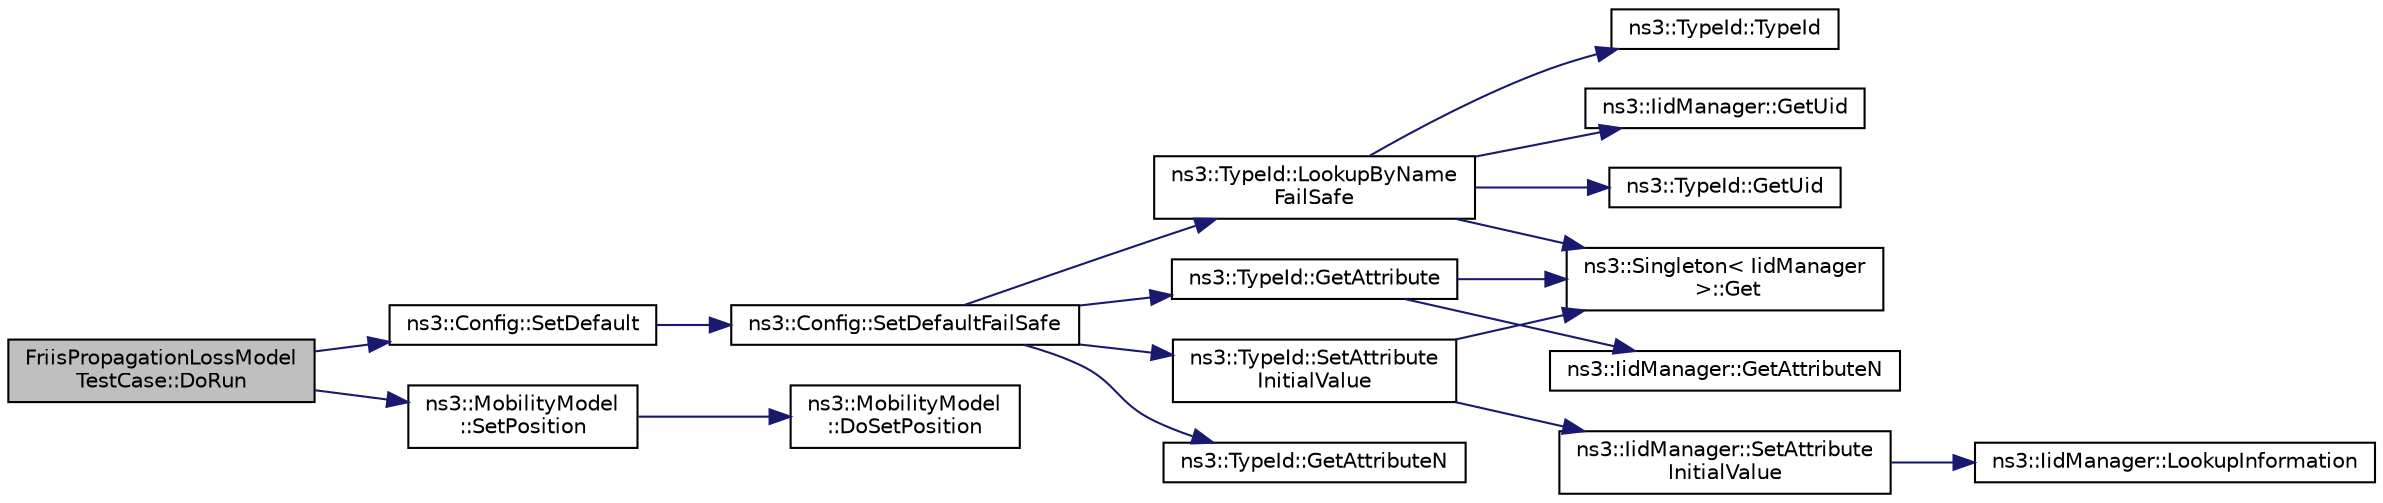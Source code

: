digraph "FriisPropagationLossModelTestCase::DoRun"
{
 // LATEX_PDF_SIZE
  edge [fontname="Helvetica",fontsize="10",labelfontname="Helvetica",labelfontsize="10"];
  node [fontname="Helvetica",fontsize="10",shape=record];
  rankdir="LR";
  Node1 [label="FriisPropagationLossModel\lTestCase::DoRun",height=0.2,width=0.4,color="black", fillcolor="grey75", style="filled", fontcolor="black",tooltip="Implementation to actually run this TestCase."];
  Node1 -> Node2 [color="midnightblue",fontsize="10",style="solid",fontname="Helvetica"];
  Node2 [label="ns3::Config::SetDefault",height=0.2,width=0.4,color="black", fillcolor="white", style="filled",URL="$group__config.html#ga2e7882df849d8ba4aaad31c934c40c06",tooltip=" "];
  Node2 -> Node3 [color="midnightblue",fontsize="10",style="solid",fontname="Helvetica"];
  Node3 [label="ns3::Config::SetDefaultFailSafe",height=0.2,width=0.4,color="black", fillcolor="white", style="filled",URL="$group__config.html#gaf35c9ecdf51c959f397e973f9335de54",tooltip=" "];
  Node3 -> Node4 [color="midnightblue",fontsize="10",style="solid",fontname="Helvetica"];
  Node4 [label="ns3::TypeId::GetAttribute",height=0.2,width=0.4,color="black", fillcolor="white", style="filled",URL="$classns3_1_1_type_id.html#a796434fa73c5e54a9a86f24144d13738",tooltip="Get Attribute information by index."];
  Node4 -> Node5 [color="midnightblue",fontsize="10",style="solid",fontname="Helvetica"];
  Node5 [label="ns3::Singleton\< IidManager\l \>::Get",height=0.2,width=0.4,color="black", fillcolor="white", style="filled",URL="$classns3_1_1_singleton.html#a80a2cd3c25a27ea72add7a9f7a141ffa",tooltip="Get a pointer to the singleton instance."];
  Node4 -> Node6 [color="midnightblue",fontsize="10",style="solid",fontname="Helvetica"];
  Node6 [label="ns3::IidManager::GetAttributeN",height=0.2,width=0.4,color="black", fillcolor="white", style="filled",URL="$classns3_1_1_iid_manager.html#a5420e8cc959a9a111eb6f1519583b49b",tooltip="Get the number of attributes."];
  Node3 -> Node7 [color="midnightblue",fontsize="10",style="solid",fontname="Helvetica"];
  Node7 [label="ns3::TypeId::GetAttributeN",height=0.2,width=0.4,color="black", fillcolor="white", style="filled",URL="$classns3_1_1_type_id.html#a1245644561332f12386451406295a8d8",tooltip="Get the number of attributes."];
  Node3 -> Node8 [color="midnightblue",fontsize="10",style="solid",fontname="Helvetica"];
  Node8 [label="ns3::TypeId::LookupByName\lFailSafe",height=0.2,width=0.4,color="black", fillcolor="white", style="filled",URL="$classns3_1_1_type_id.html#acceab1f57bfe3c3af02130277d409f14",tooltip="Get a TypeId by name."];
  Node8 -> Node9 [color="midnightblue",fontsize="10",style="solid",fontname="Helvetica"];
  Node9 [label="ns3::TypeId::TypeId",height=0.2,width=0.4,color="black", fillcolor="white", style="filled",URL="$classns3_1_1_type_id.html#ab76e26690f1af4f1cffa6a72245e8928",tooltip="Default constructor."];
  Node8 -> Node5 [color="midnightblue",fontsize="10",style="solid",fontname="Helvetica"];
  Node8 -> Node10 [color="midnightblue",fontsize="10",style="solid",fontname="Helvetica"];
  Node10 [label="ns3::IidManager::GetUid",height=0.2,width=0.4,color="black", fillcolor="white", style="filled",URL="$classns3_1_1_iid_manager.html#a57d8582dc3a317229cb74902625c98a0",tooltip="Get a type id by name."];
  Node8 -> Node11 [color="midnightblue",fontsize="10",style="solid",fontname="Helvetica"];
  Node11 [label="ns3::TypeId::GetUid",height=0.2,width=0.4,color="black", fillcolor="white", style="filled",URL="$classns3_1_1_type_id.html#a429535085325d6f926724771446d9047",tooltip="Get the internal id of this TypeId."];
  Node3 -> Node12 [color="midnightblue",fontsize="10",style="solid",fontname="Helvetica"];
  Node12 [label="ns3::TypeId::SetAttribute\lInitialValue",height=0.2,width=0.4,color="black", fillcolor="white", style="filled",URL="$classns3_1_1_type_id.html#a089c146e3e0a805304bee18c976556d7",tooltip="Set the initial value of an Attribute."];
  Node12 -> Node5 [color="midnightblue",fontsize="10",style="solid",fontname="Helvetica"];
  Node12 -> Node13 [color="midnightblue",fontsize="10",style="solid",fontname="Helvetica"];
  Node13 [label="ns3::IidManager::SetAttribute\lInitialValue",height=0.2,width=0.4,color="black", fillcolor="white", style="filled",URL="$classns3_1_1_iid_manager.html#a342b1e699a83fa8f14c7b3cc0409c199",tooltip="Set the initial value of an Attribute."];
  Node13 -> Node14 [color="midnightblue",fontsize="10",style="solid",fontname="Helvetica"];
  Node14 [label="ns3::IidManager::LookupInformation",height=0.2,width=0.4,color="black", fillcolor="white", style="filled",URL="$classns3_1_1_iid_manager.html#a84af06b798b21fa700469a3ac5f65f3f",tooltip="Retrieve the information record for a type."];
  Node1 -> Node15 [color="midnightblue",fontsize="10",style="solid",fontname="Helvetica"];
  Node15 [label="ns3::MobilityModel\l::SetPosition",height=0.2,width=0.4,color="black", fillcolor="white", style="filled",URL="$classns3_1_1_mobility_model.html#ac584b3d5a309709d2f13ed6ada1e7640",tooltip=" "];
  Node15 -> Node16 [color="midnightblue",fontsize="10",style="solid",fontname="Helvetica"];
  Node16 [label="ns3::MobilityModel\l::DoSetPosition",height=0.2,width=0.4,color="black", fillcolor="white", style="filled",URL="$classns3_1_1_mobility_model.html#aa2f52cd86754da71ac649413c049785e",tooltip=" "];
}

